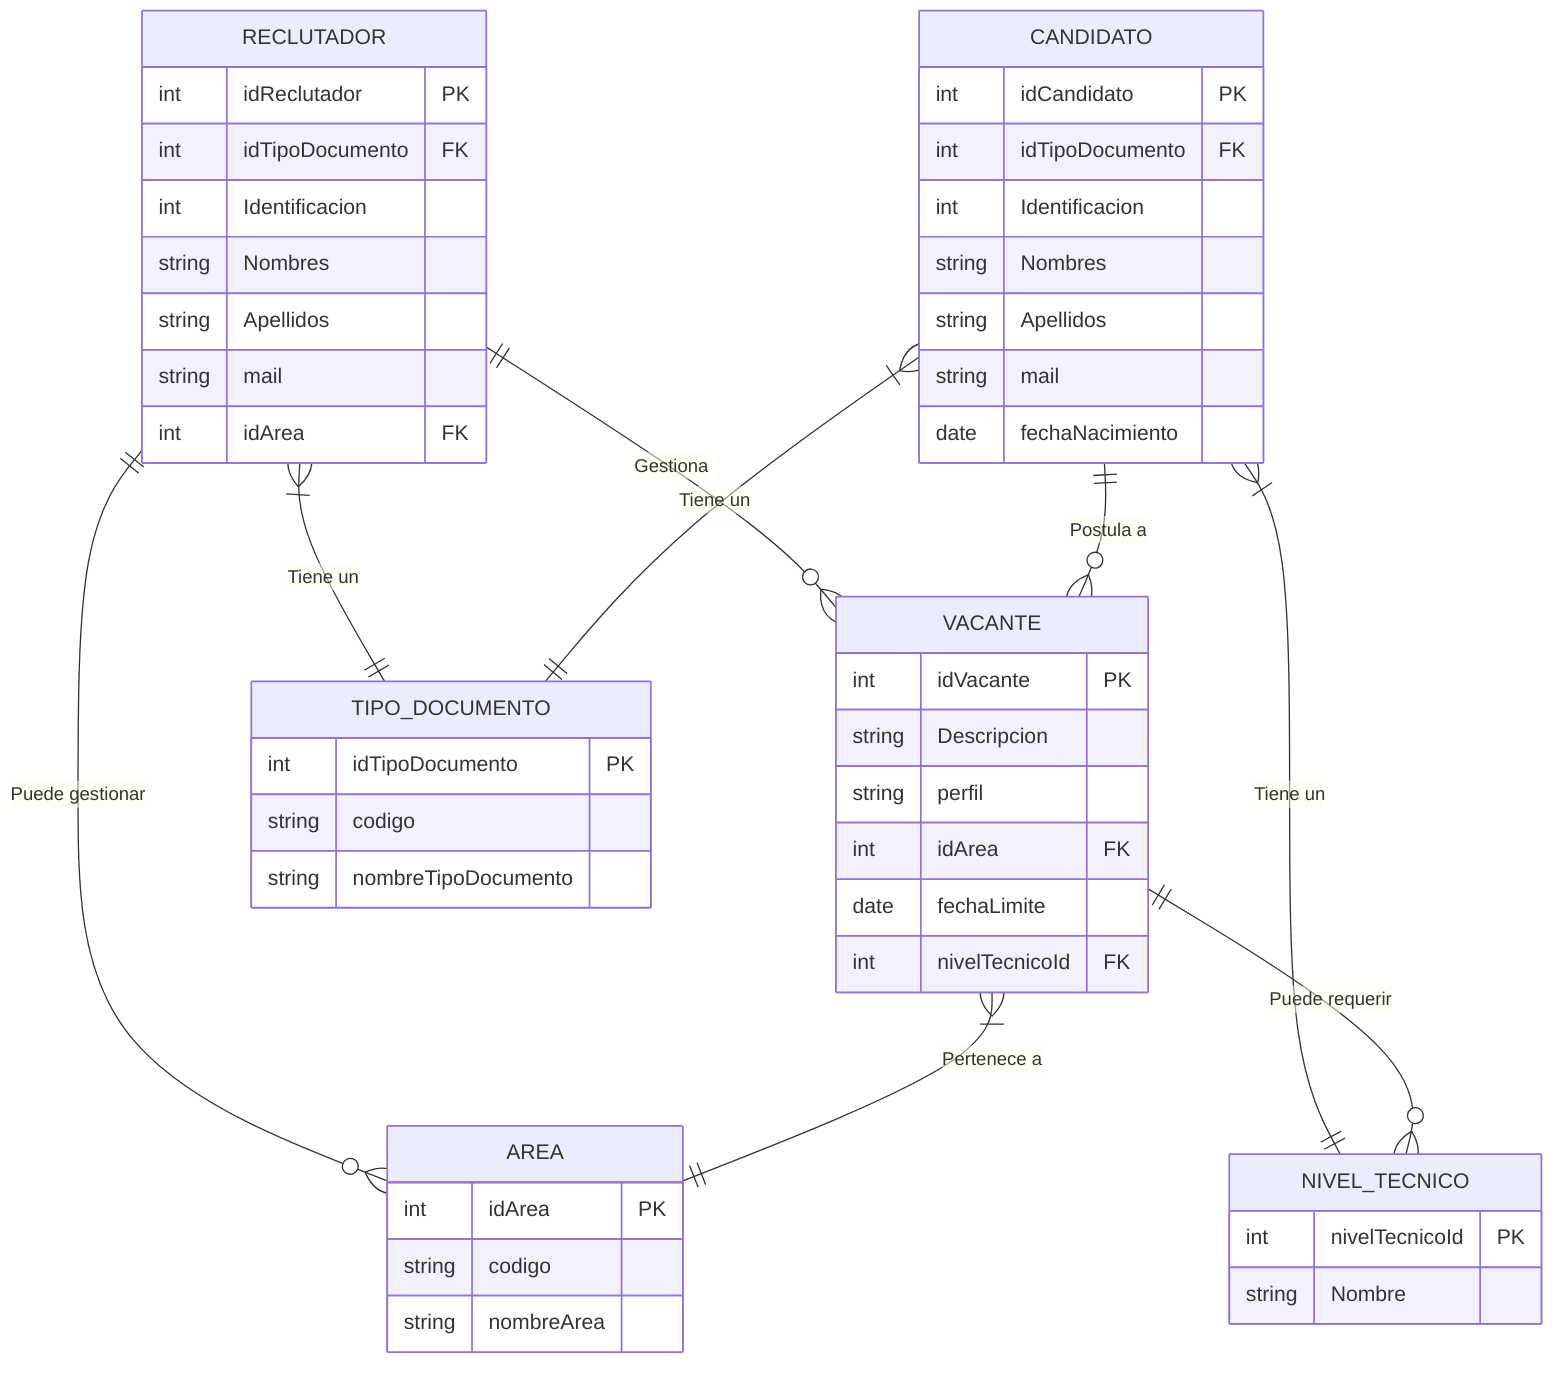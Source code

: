 erDiagram
    RECLUTADOR {
        int idReclutador PK
        int idTipoDocumento FK
        int Identificacion
        string Nombres
        string Apellidos
        string mail
        int idArea FK
    }
    
    CANDIDATO {
        int idCandidato PK
        int idTipoDocumento FK
        int Identificacion
        string Nombres
        string Apellidos
        string mail
        date fechaNacimiento
    }
    
    VACANTE {
        int idVacante PK
        string Descripcion
        string perfil
        int idArea FK
        date fechaLimite
        int nivelTecnicoId FK
    }
    
    AREA {
        int idArea PK
        string codigo
        string nombreArea
    }
    
    NIVEL_TECNICO {
        int nivelTecnicoId PK
        string Nombre
    }
    
    TIPO_DOCUMENTO {
        int idTipoDocumento PK
        string codigo
        string nombreTipoDocumento
    }
    
    RECLUTADOR ||--o{ AREA : "Puede gestionar"
    RECLUTADOR ||--o{ VACANTE : "Gestiona"
    RECLUTADOR }|--|| TIPO_DOCUMENTO : "Tiene un"
    
    CANDIDATO }|--|| TIPO_DOCUMENTO : "Tiene un"
    CANDIDATO }|--|| NIVEL_TECNICO : "Tiene un"
    CANDIDATO ||--o{ VACANTE : "Postula a"
    
    VACANTE }|--|| AREA : "Pertenece a"
    VACANTE ||--o{ NIVEL_TECNICO : "Puede requerir"